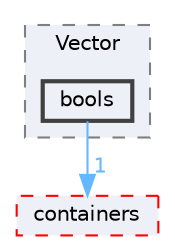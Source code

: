 digraph "src/OpenFOAM/primitives/Vector/bools"
{
 // LATEX_PDF_SIZE
  bgcolor="transparent";
  edge [fontname=Helvetica,fontsize=10,labelfontname=Helvetica,labelfontsize=10];
  node [fontname=Helvetica,fontsize=10,shape=box,height=0.2,width=0.4];
  compound=true
  subgraph clusterdir_6ef5fbba1c02603637a533e2f686aa62 {
    graph [ bgcolor="#edf0f7", pencolor="grey50", label="Vector", fontname=Helvetica,fontsize=10 style="filled,dashed", URL="dir_6ef5fbba1c02603637a533e2f686aa62.html",tooltip=""]
  dir_45ff28adacf8ab01ffcd473f0f48c543 [label="bools", fillcolor="#edf0f7", color="grey25", style="filled,bold", URL="dir_45ff28adacf8ab01ffcd473f0f48c543.html",tooltip=""];
  }
  dir_19d0872053bde092be81d7fe3f56cbf7 [label="containers", fillcolor="#edf0f7", color="red", style="filled,dashed", URL="dir_19d0872053bde092be81d7fe3f56cbf7.html",tooltip=""];
  dir_45ff28adacf8ab01ffcd473f0f48c543->dir_19d0872053bde092be81d7fe3f56cbf7 [headlabel="1", labeldistance=1.5 headhref="dir_000318_000669.html" href="dir_000318_000669.html" color="steelblue1" fontcolor="steelblue1"];
}

